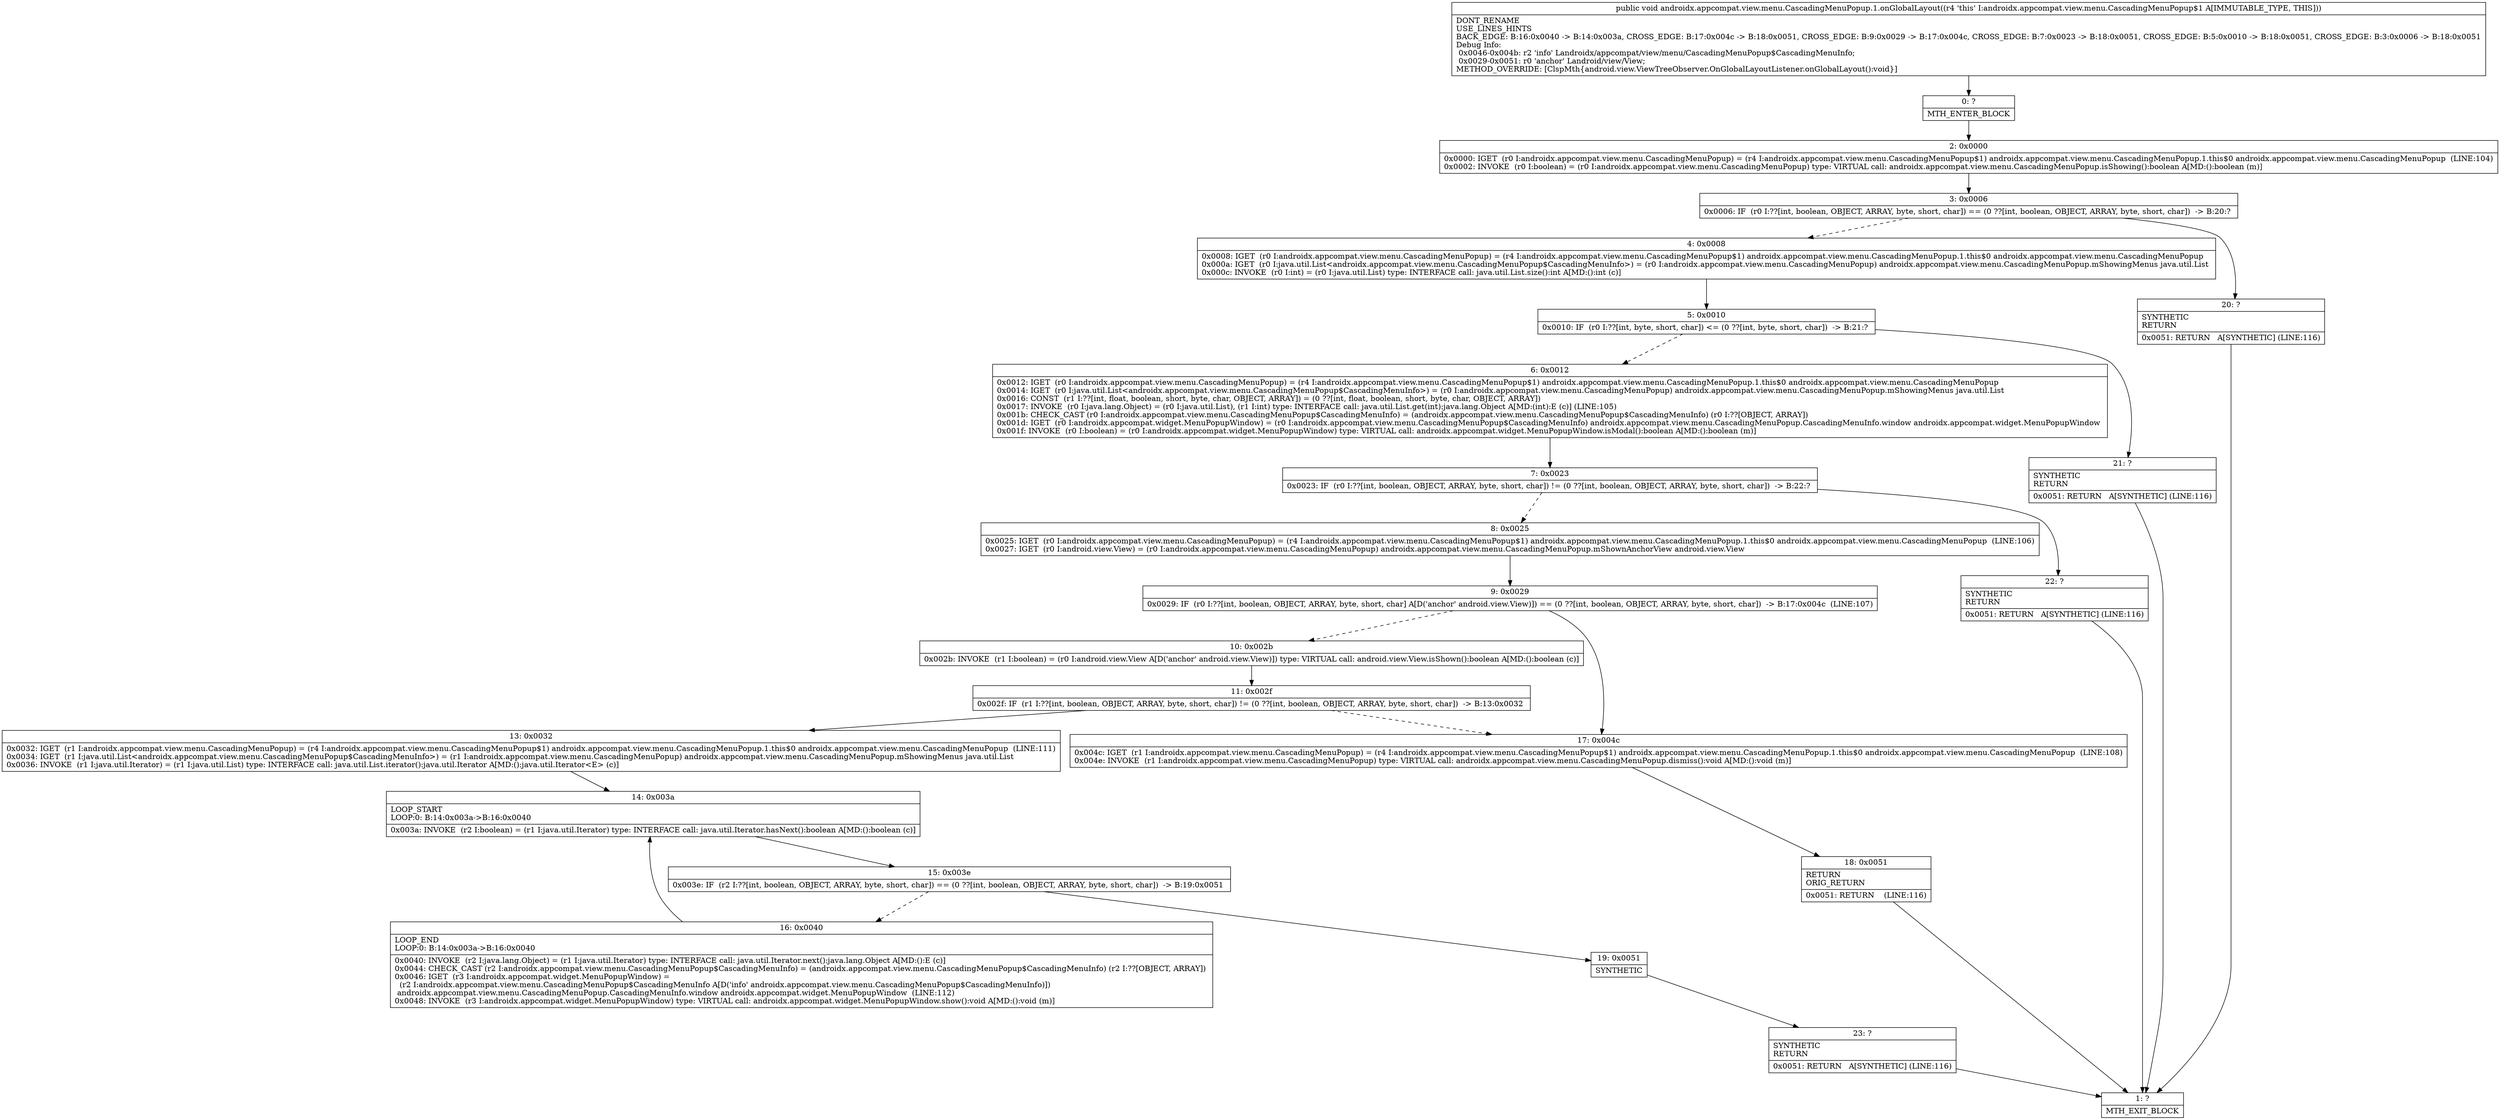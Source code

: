 digraph "CFG forandroidx.appcompat.view.menu.CascadingMenuPopup.1.onGlobalLayout()V" {
Node_0 [shape=record,label="{0\:\ ?|MTH_ENTER_BLOCK\l}"];
Node_2 [shape=record,label="{2\:\ 0x0000|0x0000: IGET  (r0 I:androidx.appcompat.view.menu.CascadingMenuPopup) = (r4 I:androidx.appcompat.view.menu.CascadingMenuPopup$1) androidx.appcompat.view.menu.CascadingMenuPopup.1.this$0 androidx.appcompat.view.menu.CascadingMenuPopup  (LINE:104)\l0x0002: INVOKE  (r0 I:boolean) = (r0 I:androidx.appcompat.view.menu.CascadingMenuPopup) type: VIRTUAL call: androidx.appcompat.view.menu.CascadingMenuPopup.isShowing():boolean A[MD:():boolean (m)]\l}"];
Node_3 [shape=record,label="{3\:\ 0x0006|0x0006: IF  (r0 I:??[int, boolean, OBJECT, ARRAY, byte, short, char]) == (0 ??[int, boolean, OBJECT, ARRAY, byte, short, char])  \-\> B:20:? \l}"];
Node_4 [shape=record,label="{4\:\ 0x0008|0x0008: IGET  (r0 I:androidx.appcompat.view.menu.CascadingMenuPopup) = (r4 I:androidx.appcompat.view.menu.CascadingMenuPopup$1) androidx.appcompat.view.menu.CascadingMenuPopup.1.this$0 androidx.appcompat.view.menu.CascadingMenuPopup \l0x000a: IGET  (r0 I:java.util.List\<androidx.appcompat.view.menu.CascadingMenuPopup$CascadingMenuInfo\>) = (r0 I:androidx.appcompat.view.menu.CascadingMenuPopup) androidx.appcompat.view.menu.CascadingMenuPopup.mShowingMenus java.util.List \l0x000c: INVOKE  (r0 I:int) = (r0 I:java.util.List) type: INTERFACE call: java.util.List.size():int A[MD:():int (c)]\l}"];
Node_5 [shape=record,label="{5\:\ 0x0010|0x0010: IF  (r0 I:??[int, byte, short, char]) \<= (0 ??[int, byte, short, char])  \-\> B:21:? \l}"];
Node_6 [shape=record,label="{6\:\ 0x0012|0x0012: IGET  (r0 I:androidx.appcompat.view.menu.CascadingMenuPopup) = (r4 I:androidx.appcompat.view.menu.CascadingMenuPopup$1) androidx.appcompat.view.menu.CascadingMenuPopup.1.this$0 androidx.appcompat.view.menu.CascadingMenuPopup \l0x0014: IGET  (r0 I:java.util.List\<androidx.appcompat.view.menu.CascadingMenuPopup$CascadingMenuInfo\>) = (r0 I:androidx.appcompat.view.menu.CascadingMenuPopup) androidx.appcompat.view.menu.CascadingMenuPopup.mShowingMenus java.util.List \l0x0016: CONST  (r1 I:??[int, float, boolean, short, byte, char, OBJECT, ARRAY]) = (0 ??[int, float, boolean, short, byte, char, OBJECT, ARRAY]) \l0x0017: INVOKE  (r0 I:java.lang.Object) = (r0 I:java.util.List), (r1 I:int) type: INTERFACE call: java.util.List.get(int):java.lang.Object A[MD:(int):E (c)] (LINE:105)\l0x001b: CHECK_CAST (r0 I:androidx.appcompat.view.menu.CascadingMenuPopup$CascadingMenuInfo) = (androidx.appcompat.view.menu.CascadingMenuPopup$CascadingMenuInfo) (r0 I:??[OBJECT, ARRAY]) \l0x001d: IGET  (r0 I:androidx.appcompat.widget.MenuPopupWindow) = (r0 I:androidx.appcompat.view.menu.CascadingMenuPopup$CascadingMenuInfo) androidx.appcompat.view.menu.CascadingMenuPopup.CascadingMenuInfo.window androidx.appcompat.widget.MenuPopupWindow \l0x001f: INVOKE  (r0 I:boolean) = (r0 I:androidx.appcompat.widget.MenuPopupWindow) type: VIRTUAL call: androidx.appcompat.widget.MenuPopupWindow.isModal():boolean A[MD:():boolean (m)]\l}"];
Node_7 [shape=record,label="{7\:\ 0x0023|0x0023: IF  (r0 I:??[int, boolean, OBJECT, ARRAY, byte, short, char]) != (0 ??[int, boolean, OBJECT, ARRAY, byte, short, char])  \-\> B:22:? \l}"];
Node_8 [shape=record,label="{8\:\ 0x0025|0x0025: IGET  (r0 I:androidx.appcompat.view.menu.CascadingMenuPopup) = (r4 I:androidx.appcompat.view.menu.CascadingMenuPopup$1) androidx.appcompat.view.menu.CascadingMenuPopup.1.this$0 androidx.appcompat.view.menu.CascadingMenuPopup  (LINE:106)\l0x0027: IGET  (r0 I:android.view.View) = (r0 I:androidx.appcompat.view.menu.CascadingMenuPopup) androidx.appcompat.view.menu.CascadingMenuPopup.mShownAnchorView android.view.View \l}"];
Node_9 [shape=record,label="{9\:\ 0x0029|0x0029: IF  (r0 I:??[int, boolean, OBJECT, ARRAY, byte, short, char] A[D('anchor' android.view.View)]) == (0 ??[int, boolean, OBJECT, ARRAY, byte, short, char])  \-\> B:17:0x004c  (LINE:107)\l}"];
Node_10 [shape=record,label="{10\:\ 0x002b|0x002b: INVOKE  (r1 I:boolean) = (r0 I:android.view.View A[D('anchor' android.view.View)]) type: VIRTUAL call: android.view.View.isShown():boolean A[MD:():boolean (c)]\l}"];
Node_11 [shape=record,label="{11\:\ 0x002f|0x002f: IF  (r1 I:??[int, boolean, OBJECT, ARRAY, byte, short, char]) != (0 ??[int, boolean, OBJECT, ARRAY, byte, short, char])  \-\> B:13:0x0032 \l}"];
Node_13 [shape=record,label="{13\:\ 0x0032|0x0032: IGET  (r1 I:androidx.appcompat.view.menu.CascadingMenuPopup) = (r4 I:androidx.appcompat.view.menu.CascadingMenuPopup$1) androidx.appcompat.view.menu.CascadingMenuPopup.1.this$0 androidx.appcompat.view.menu.CascadingMenuPopup  (LINE:111)\l0x0034: IGET  (r1 I:java.util.List\<androidx.appcompat.view.menu.CascadingMenuPopup$CascadingMenuInfo\>) = (r1 I:androidx.appcompat.view.menu.CascadingMenuPopup) androidx.appcompat.view.menu.CascadingMenuPopup.mShowingMenus java.util.List \l0x0036: INVOKE  (r1 I:java.util.Iterator) = (r1 I:java.util.List) type: INTERFACE call: java.util.List.iterator():java.util.Iterator A[MD:():java.util.Iterator\<E\> (c)]\l}"];
Node_14 [shape=record,label="{14\:\ 0x003a|LOOP_START\lLOOP:0: B:14:0x003a\-\>B:16:0x0040\l|0x003a: INVOKE  (r2 I:boolean) = (r1 I:java.util.Iterator) type: INTERFACE call: java.util.Iterator.hasNext():boolean A[MD:():boolean (c)]\l}"];
Node_15 [shape=record,label="{15\:\ 0x003e|0x003e: IF  (r2 I:??[int, boolean, OBJECT, ARRAY, byte, short, char]) == (0 ??[int, boolean, OBJECT, ARRAY, byte, short, char])  \-\> B:19:0x0051 \l}"];
Node_16 [shape=record,label="{16\:\ 0x0040|LOOP_END\lLOOP:0: B:14:0x003a\-\>B:16:0x0040\l|0x0040: INVOKE  (r2 I:java.lang.Object) = (r1 I:java.util.Iterator) type: INTERFACE call: java.util.Iterator.next():java.lang.Object A[MD:():E (c)]\l0x0044: CHECK_CAST (r2 I:androidx.appcompat.view.menu.CascadingMenuPopup$CascadingMenuInfo) = (androidx.appcompat.view.menu.CascadingMenuPopup$CascadingMenuInfo) (r2 I:??[OBJECT, ARRAY]) \l0x0046: IGET  (r3 I:androidx.appcompat.widget.MenuPopupWindow) = \l  (r2 I:androidx.appcompat.view.menu.CascadingMenuPopup$CascadingMenuInfo A[D('info' androidx.appcompat.view.menu.CascadingMenuPopup$CascadingMenuInfo)])\l androidx.appcompat.view.menu.CascadingMenuPopup.CascadingMenuInfo.window androidx.appcompat.widget.MenuPopupWindow  (LINE:112)\l0x0048: INVOKE  (r3 I:androidx.appcompat.widget.MenuPopupWindow) type: VIRTUAL call: androidx.appcompat.widget.MenuPopupWindow.show():void A[MD:():void (m)]\l}"];
Node_19 [shape=record,label="{19\:\ 0x0051|SYNTHETIC\l}"];
Node_23 [shape=record,label="{23\:\ ?|SYNTHETIC\lRETURN\l|0x0051: RETURN   A[SYNTHETIC] (LINE:116)\l}"];
Node_1 [shape=record,label="{1\:\ ?|MTH_EXIT_BLOCK\l}"];
Node_17 [shape=record,label="{17\:\ 0x004c|0x004c: IGET  (r1 I:androidx.appcompat.view.menu.CascadingMenuPopup) = (r4 I:androidx.appcompat.view.menu.CascadingMenuPopup$1) androidx.appcompat.view.menu.CascadingMenuPopup.1.this$0 androidx.appcompat.view.menu.CascadingMenuPopup  (LINE:108)\l0x004e: INVOKE  (r1 I:androidx.appcompat.view.menu.CascadingMenuPopup) type: VIRTUAL call: androidx.appcompat.view.menu.CascadingMenuPopup.dismiss():void A[MD:():void (m)]\l}"];
Node_18 [shape=record,label="{18\:\ 0x0051|RETURN\lORIG_RETURN\l|0x0051: RETURN    (LINE:116)\l}"];
Node_22 [shape=record,label="{22\:\ ?|SYNTHETIC\lRETURN\l|0x0051: RETURN   A[SYNTHETIC] (LINE:116)\l}"];
Node_21 [shape=record,label="{21\:\ ?|SYNTHETIC\lRETURN\l|0x0051: RETURN   A[SYNTHETIC] (LINE:116)\l}"];
Node_20 [shape=record,label="{20\:\ ?|SYNTHETIC\lRETURN\l|0x0051: RETURN   A[SYNTHETIC] (LINE:116)\l}"];
MethodNode[shape=record,label="{public void androidx.appcompat.view.menu.CascadingMenuPopup.1.onGlobalLayout((r4 'this' I:androidx.appcompat.view.menu.CascadingMenuPopup$1 A[IMMUTABLE_TYPE, THIS]))  | DONT_RENAME\lUSE_LINES_HINTS\lBACK_EDGE: B:16:0x0040 \-\> B:14:0x003a, CROSS_EDGE: B:17:0x004c \-\> B:18:0x0051, CROSS_EDGE: B:9:0x0029 \-\> B:17:0x004c, CROSS_EDGE: B:7:0x0023 \-\> B:18:0x0051, CROSS_EDGE: B:5:0x0010 \-\> B:18:0x0051, CROSS_EDGE: B:3:0x0006 \-\> B:18:0x0051\lDebug Info:\l  0x0046\-0x004b: r2 'info' Landroidx\/appcompat\/view\/menu\/CascadingMenuPopup$CascadingMenuInfo;\l  0x0029\-0x0051: r0 'anchor' Landroid\/view\/View;\lMETHOD_OVERRIDE: [ClspMth\{android.view.ViewTreeObserver.OnGlobalLayoutListener.onGlobalLayout():void\}]\l}"];
MethodNode -> Node_0;Node_0 -> Node_2;
Node_2 -> Node_3;
Node_3 -> Node_4[style=dashed];
Node_3 -> Node_20;
Node_4 -> Node_5;
Node_5 -> Node_6[style=dashed];
Node_5 -> Node_21;
Node_6 -> Node_7;
Node_7 -> Node_8[style=dashed];
Node_7 -> Node_22;
Node_8 -> Node_9;
Node_9 -> Node_10[style=dashed];
Node_9 -> Node_17;
Node_10 -> Node_11;
Node_11 -> Node_13;
Node_11 -> Node_17[style=dashed];
Node_13 -> Node_14;
Node_14 -> Node_15;
Node_15 -> Node_16[style=dashed];
Node_15 -> Node_19;
Node_16 -> Node_14;
Node_19 -> Node_23;
Node_23 -> Node_1;
Node_17 -> Node_18;
Node_18 -> Node_1;
Node_22 -> Node_1;
Node_21 -> Node_1;
Node_20 -> Node_1;
}

